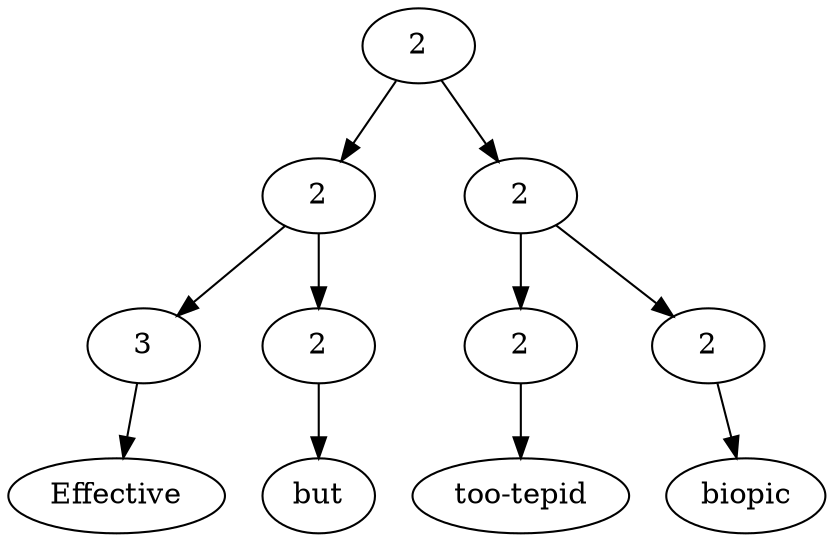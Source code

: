 digraph G{Node0 [label="2"]
Node0 -> Node1
Node0 -> Node6
Node1 [label="2"]
Node1 -> Node2
Node1 -> Node4
Node6 [label="2"]
Node6 -> Node7
Node6 -> Node9
Node2 [label="3"]
Node2 -> Node3
Node4 [label="2"]
Node4 -> Node5
Node7 [label="2"]
Node7 -> Node8
Node9 [label="2"]
Node9 -> Node10
Node3 [label="Effective"]
Node5 [label="but"]
Node8 [label="too-tepid"]
Node10 [label="biopic"]
}
